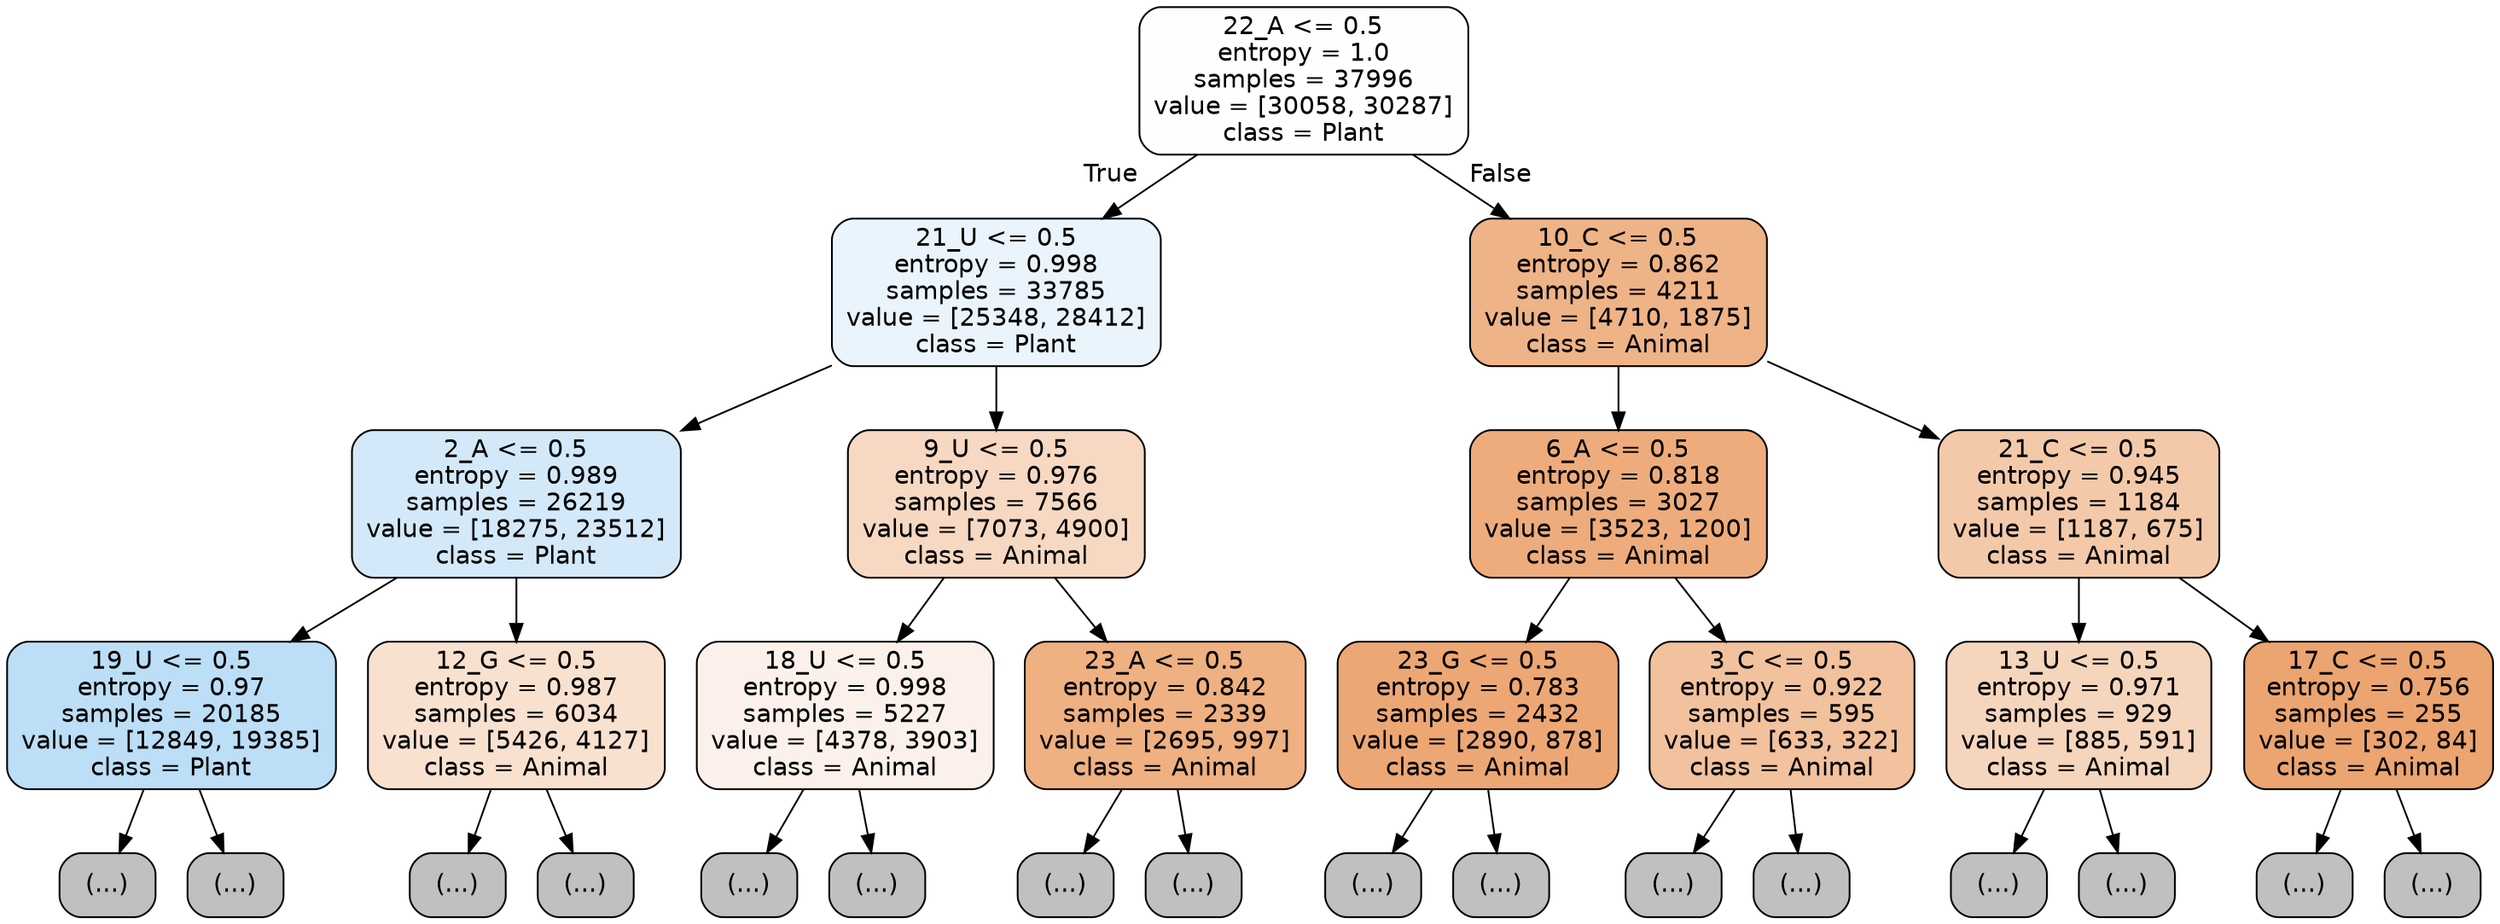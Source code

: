 digraph Tree {
node [shape=box, style="filled, rounded", color="black", fontname="helvetica"] ;
edge [fontname="helvetica"] ;
0 [label="22_A <= 0.5\nentropy = 1.0\nsamples = 37996\nvalue = [30058, 30287]\nclass = Plant", fillcolor="#fefeff"] ;
1 [label="21_U <= 0.5\nentropy = 0.998\nsamples = 33785\nvalue = [25348, 28412]\nclass = Plant", fillcolor="#eaf4fc"] ;
0 -> 1 [labeldistance=2.5, labelangle=45, headlabel="True"] ;
2 [label="2_A <= 0.5\nentropy = 0.989\nsamples = 26219\nvalue = [18275, 23512]\nclass = Plant", fillcolor="#d3e9f9"] ;
1 -> 2 ;
3 [label="19_U <= 0.5\nentropy = 0.97\nsamples = 20185\nvalue = [12849, 19385]\nclass = Plant", fillcolor="#bcdef6"] ;
2 -> 3 ;
4 [label="(...)", fillcolor="#C0C0C0"] ;
3 -> 4 ;
6807 [label="(...)", fillcolor="#C0C0C0"] ;
3 -> 6807 ;
9042 [label="12_G <= 0.5\nentropy = 0.987\nsamples = 6034\nvalue = [5426, 4127]\nclass = Animal", fillcolor="#f9e1d0"] ;
2 -> 9042 ;
9043 [label="(...)", fillcolor="#C0C0C0"] ;
9042 -> 9043 ;
11262 [label="(...)", fillcolor="#C0C0C0"] ;
9042 -> 11262 ;
11999 [label="9_U <= 0.5\nentropy = 0.976\nsamples = 7566\nvalue = [7073, 4900]\nclass = Animal", fillcolor="#f7d8c2"] ;
1 -> 11999 ;
12000 [label="18_U <= 0.5\nentropy = 0.998\nsamples = 5227\nvalue = [4378, 3903]\nclass = Animal", fillcolor="#fcf1ea"] ;
11999 -> 12000 ;
12001 [label="(...)", fillcolor="#C0C0C0"] ;
12000 -> 12001 ;
13716 [label="(...)", fillcolor="#C0C0C0"] ;
12000 -> 13716 ;
14333 [label="23_A <= 0.5\nentropy = 0.842\nsamples = 2339\nvalue = [2695, 997]\nclass = Animal", fillcolor="#efb082"] ;
11999 -> 14333 ;
14334 [label="(...)", fillcolor="#C0C0C0"] ;
14333 -> 14334 ;
15213 [label="(...)", fillcolor="#C0C0C0"] ;
14333 -> 15213 ;
15272 [label="10_C <= 0.5\nentropy = 0.862\nsamples = 4211\nvalue = [4710, 1875]\nclass = Animal", fillcolor="#efb388"] ;
0 -> 15272 [labeldistance=2.5, labelangle=-45, headlabel="False"] ;
15273 [label="6_A <= 0.5\nentropy = 0.818\nsamples = 3027\nvalue = [3523, 1200]\nclass = Animal", fillcolor="#eeac7c"] ;
15272 -> 15273 ;
15274 [label="23_G <= 0.5\nentropy = 0.783\nsamples = 2432\nvalue = [2890, 878]\nclass = Animal", fillcolor="#eda775"] ;
15273 -> 15274 ;
15275 [label="(...)", fillcolor="#C0C0C0"] ;
15274 -> 15275 ;
16262 [label="(...)", fillcolor="#C0C0C0"] ;
15274 -> 16262 ;
16373 [label="3_C <= 0.5\nentropy = 0.922\nsamples = 595\nvalue = [633, 322]\nclass = Animal", fillcolor="#f2c19e"] ;
15273 -> 16373 ;
16374 [label="(...)", fillcolor="#C0C0C0"] ;
16373 -> 16374 ;
16677 [label="(...)", fillcolor="#C0C0C0"] ;
16373 -> 16677 ;
16726 [label="21_C <= 0.5\nentropy = 0.945\nsamples = 1184\nvalue = [1187, 675]\nclass = Animal", fillcolor="#f4c9aa"] ;
15272 -> 16726 ;
16727 [label="13_U <= 0.5\nentropy = 0.971\nsamples = 929\nvalue = [885, 591]\nclass = Animal", fillcolor="#f6d5bd"] ;
16726 -> 16727 ;
16728 [label="(...)", fillcolor="#C0C0C0"] ;
16727 -> 16728 ;
16969 [label="(...)", fillcolor="#C0C0C0"] ;
16727 -> 16969 ;
17054 [label="17_C <= 0.5\nentropy = 0.756\nsamples = 255\nvalue = [302, 84]\nclass = Animal", fillcolor="#eca470"] ;
16726 -> 17054 ;
17055 [label="(...)", fillcolor="#C0C0C0"] ;
17054 -> 17055 ;
17134 [label="(...)", fillcolor="#C0C0C0"] ;
17054 -> 17134 ;
}